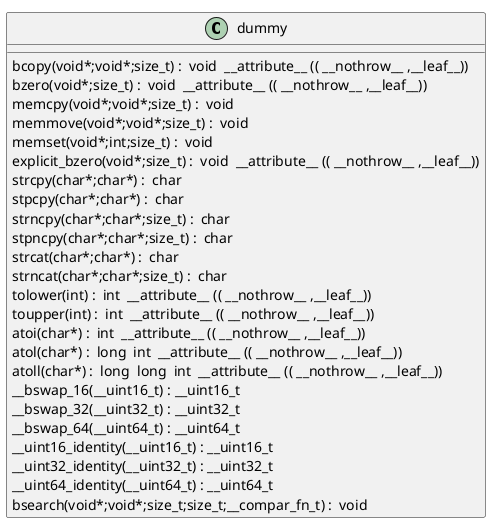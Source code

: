 @startuml
!pragma layout smetana
class dummy {
bcopy(void*;void*;size_t) :  void  __attribute__ (( __nothrow__ ,__leaf__)) [[[./../.././qc/apps/cmp.c.html#298]]]
bzero(void*;size_t) :  void  __attribute__ (( __nothrow__ ,__leaf__)) [[[./../.././qc/apps/cmp.c.html#305]]]
memcpy(void*;void*;size_t) :  void  [[[./../.././qc/apps/cmp.c.html#346]]]
memmove(void*;void*;size_t) :  void  [[[./../.././qc/apps/cmp.c.html#354]]]
memset(void*;int;size_t) :  void  [[[./../.././qc/apps/cmp.c.html#361]]]
explicit_bzero(void*;size_t) :  void  __attribute__ (( __nothrow__ ,__leaf__)) [[[./../.././qc/apps/cmp.c.html#374]]]
strcpy(char*;char*) :  char  [[[./../.././qc/apps/cmp.c.html#381]]]
stpcpy(char*;char*) :  char  [[[./../.././qc/apps/cmp.c.html#388]]]
strncpy(char*;char*;size_t) :  char  [[[./../.././qc/apps/cmp.c.html#396]]]
stpncpy(char*;char*;size_t) :  char  [[[./../.././qc/apps/cmp.c.html#406]]]
strcat(char*;char*) :  char  [[[./../.././qc/apps/cmp.c.html#413]]]
strncat(char*;char*;size_t) :  char  [[[./../.././qc/apps/cmp.c.html#420]]]
tolower(int) :  int  __attribute__ (( __nothrow__ ,__leaf__)) [[[./../.././qc/apps/cmp.c.html#640]]]
toupper(int) :  int  __attribute__ (( __nothrow__ ,__leaf__)) [[[./../.././qc/apps/cmp.c.html#646]]]
atoi(char*) :  int  __attribute__ (( __nothrow__ ,__leaf__)) [[[./../.././qc/apps/cmp.c.html#1009]]]
atol(char*) :  long  int  __attribute__ (( __nothrow__ ,__leaf__)) [[[./../.././qc/apps/cmp.c.html#1014]]]
atoll(char*) :  long  long  int  __attribute__ (( __nothrow__ ,__leaf__)) [[[./../.././qc/apps/cmp.c.html#1021]]]
__bswap_16(__uint16_t) : __uint16_t [[[./../.././qc/apps/cmp.c.html#1177]]]
__bswap_32(__uint32_t) : __uint32_t [[[./../.././qc/apps/cmp.c.html#1192]]]
__bswap_64(__uint64_t) : __uint64_t [[[./../.././qc/apps/cmp.c.html#1202]]]
__uint16_identity(__uint16_t) : __uint16_t [[[./../.././qc/apps/cmp.c.html#1214]]]
__uint32_identity(__uint32_t) : __uint32_t [[[./../.././qc/apps/cmp.c.html#1220]]]
__uint64_identity(__uint64_t) : __uint64_t [[[./../.././qc/apps/cmp.c.html#1226]]]
bsearch(void*;void*;size_t;size_t;__compar_fn_t) :  void  [[[./../.././qc/apps/cmp.c.html#1894]]]
} 
@enduml
